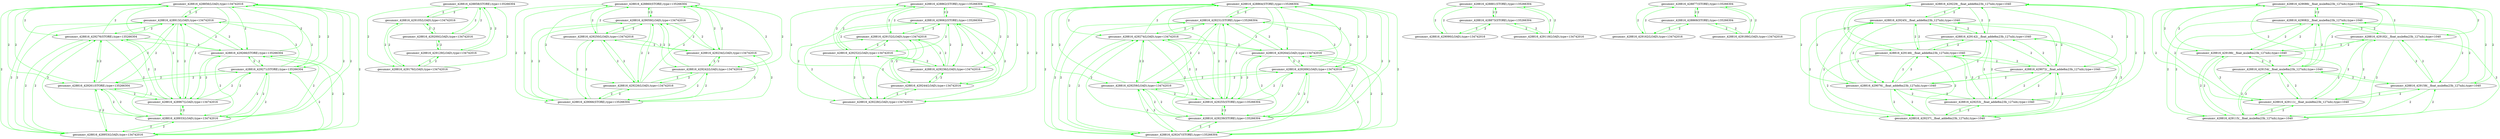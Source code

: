 digraph G {
14[label="gesummv_428816_428856(LOAD),type=134742016"];
16[label="gesummv_428816_428858(STORE),type=135266304"];
18[label="gesummv_428816_428860(STORE),type=135266304"];
20[label="gesummv_428816_428862(STORE),type=135266304"];
22[label="gesummv_428816_428864(STORE),type=135266304"];
50[label="gesummv_428816_428913(LOAD),type=134742016"];
52[label="gesummv_428816_428881(STORE),type=135266304"];
54[label="gesummv_428816_428933(LOAD),type=134742016"];
56[label="gesummv_428816_428877(STORE),type=135266304"];
60[label="gesummv_428816_428953(LOAD),type=134742016"];
62[label="gesummv_428816_428873(STORE),type=135266304"];
64[label="gesummv_428816_428967(LOAD),type=134742016"];
66[label="gesummv_428816_428869(STORE),type=135266304"];
81[label="gesummv_428816_429059(LOAD),type=134742016"];
93[label="gesummv_428816_429066(STORE),type=135266304"];
94[label="gesummv_428816_429062(STORE),type=135266304"];
104[label="gesummv_428816_429226(LOAD),type=134742016"];
106[label="gesummv_428816_429228(LOAD),type=134742016"];
109[label="gesummv_428816_429229(__float_adde8m23b_127nih),type=1040"];
112[label="gesummv_428816_429231(STORE),type=135266304"];
116[label="gesummv_428816_429234(LOAD),type=134742016"];
118[label="gesummv_428816_429236(LOAD),type=134742016"];
121[label="gesummv_428816_429237(__float_adde8m23b_127nih),type=1040"];
124[label="gesummv_428816_429239(STORE),type=135266304"];
128[label="gesummv_428816_429242(LOAD),type=134742016"];
130[label="gesummv_428816_429244(LOAD),type=134742016"];
133[label="gesummv_428816_429245(__float_adde8m23b_127nih),type=1040"];
136[label="gesummv_428816_429247(STORE),type=135266304"];
140[label="gesummv_428816_429250(LOAD),type=134742016"];
142[label="gesummv_428816_429252(LOAD),type=134742016"];
145[label="gesummv_428816_429253(__float_adde8m23b_127nih),type=1040"];
148[label="gesummv_428816_429255(STORE),type=135266304"];
154[label="gesummv_428816_429259(LOAD),type=134742016"];
156[label="gesummv_428816_429261(STORE),type=135266304"];
160[label="gesummv_428816_429264(LOAD),type=134742016"];
162[label="gesummv_428816_429266(STORE),type=135266304"];
166[label="gesummv_428816_429269(LOAD),type=134742016"];
168[label="gesummv_428816_429271(STORE),type=135266304"];
172[label="gesummv_428816_429274(LOAD),type=134742016"];
174[label="gesummv_428816_429276(STORE),type=135266304"];
188[label="gesummv_428816_429090(LOAD),type=134742016"];
190[label="gesummv_428816_429086(__float_mule8m23b_127nih),type=1040"];
193[label="gesummv_428816_429105(LOAD),type=134742016"];
196[label="gesummv_428816_429082(__float_mule8m23b_127nih),type=1040"];
200[label="gesummv_428816_429076(__float_adde8m23b_127nih),type=1040"];
205[label="gesummv_428816_429118(LOAD),type=134742016"];
207[label="gesummv_428816_429115(__float_mule8m23b_127nih),type=1040"];
210[label="gesummv_428816_429129(LOAD),type=134742016"];
213[label="gesummv_428816_429111(__float_mule8m23b_127nih),type=1040"];
217[label="gesummv_428816_429072(__float_adde8m23b_127nih),type=1040"];
226[label="gesummv_428816_429152(LOAD),type=134742016"];
233[label="gesummv_428816_429162(LOAD),type=134742016"];
235[label="gesummv_428816_429158(__float_mule8m23b_127nih),type=1040"];
238[label="gesummv_428816_429176(LOAD),type=134742016"];
241[label="gesummv_428816_429154(__float_mule8m23b_127nih),type=1040"];
245[label="gesummv_428816_429146(__float_adde8m23b_127nih),type=1040"];
250[label="gesummv_428816_429189(LOAD),type=134742016"];
252[label="gesummv_428816_429186(__float_mule8m23b_127nih),type=1040"];
255[label="gesummv_428816_429200(LOAD),type=134742016"];
258[label="gesummv_428816_429182(__float_mule8m23b_127nih),type=1040"];
262[label="gesummv_428816_429142(__float_adde8m23b_127nih),type=1040"];
62->52 [label="2",color=green];
52->62 [label="2",color=green];
62->188 [label="2",color=green];
188->62 [label="2",color=green];
62->205 [label="2",color=green];
205->62 [label="2",color=green];
52->188 [label="2",color=green];
188->52 [label="2",color=green];
52->205 [label="2",color=green];
205->52 [label="2",color=green];
66->56 [label="2",color=green];
56->66 [label="2",color=green];
66->233 [label="2",color=green];
233->66 [label="2",color=green];
66->250 [label="2",color=green];
250->66 [label="2",color=green];
56->233 [label="2",color=green];
233->56 [label="2",color=green];
56->250 [label="2",color=green];
250->56 [label="2",color=green];
16->193 [label="2",color=green];
193->16 [label="2",color=green];
16->210 [label="2",color=green];
210->16 [label="2",color=green];
16->238 [label="2",color=green];
238->16 [label="2",color=green];
16->255 [label="2",color=green];
255->16 [label="2",color=green];
193->238 [label="2",color=green];
238->193 [label="2",color=green];
193->255 [label="2",color=green];
255->193 [label="2",color=green];
210->238 [label="2",color=green];
238->210 [label="2",color=green];
210->255 [label="2",color=green];
255->210 [label="2",color=green];
18->81 [label="2",color=green];
81->18 [label="2",color=green];
18->93 [label="2",color=green];
93->18 [label="2",color=green];
18->104 [label="2",color=green];
104->18 [label="2",color=green];
18->116 [label="2",color=green];
116->18 [label="2",color=green];
18->128 [label="2",color=green];
128->18 [label="2",color=green];
18->140 [label="2",color=green];
140->18 [label="2",color=green];
81->93 [label="2",color=green];
93->81 [label="2",color=green];
81->104 [label="2",color=green];
104->81 [label="2",color=green];
81->116 [label="2",color=green];
116->81 [label="2",color=green];
81->128 [label="2",color=green];
128->81 [label="2",color=green];
81->140 [label="2",color=green];
140->81 [label="2",color=green];
93->104 [label="2",color=green];
104->93 [label="2",color=green];
93->116 [label="2",color=green];
116->93 [label="2",color=green];
93->128 [label="2",color=green];
128->93 [label="2",color=green];
93->140 [label="2",color=green];
140->93 [label="2",color=green];
104->128 [label="2",color=green];
128->104 [label="2",color=green];
104->140 [label="2",color=green];
140->104 [label="2",color=green];
116->128 [label="2",color=green];
128->116 [label="2",color=green];
116->140 [label="2",color=green];
140->116 [label="2",color=green];
20->94 [label="2",color=green];
94->20 [label="2",color=green];
20->226 [label="2",color=green];
226->20 [label="2",color=green];
20->106 [label="2",color=green];
106->20 [label="2",color=green];
20->118 [label="2",color=green];
118->20 [label="2",color=green];
20->130 [label="2",color=green];
130->20 [label="2",color=green];
20->142 [label="2",color=green];
142->20 [label="2",color=green];
94->226 [label="2",color=green];
226->94 [label="2",color=green];
94->106 [label="2",color=green];
106->94 [label="2",color=green];
94->118 [label="2",color=green];
118->94 [label="2",color=green];
94->130 [label="2",color=green];
130->94 [label="2",color=green];
94->142 [label="2",color=green];
142->94 [label="2",color=green];
226->106 [label="2",color=green];
106->226 [label="2",color=green];
226->118 [label="2",color=green];
118->226 [label="2",color=green];
226->130 [label="2",color=green];
130->226 [label="2",color=green];
226->142 [label="2",color=green];
142->226 [label="2",color=green];
106->130 [label="2",color=green];
130->106 [label="2",color=green];
106->142 [label="2",color=green];
142->106 [label="2",color=green];
118->130 [label="2",color=green];
130->118 [label="2",color=green];
118->142 [label="2",color=green];
142->118 [label="2",color=green];
22->112 [label="2",color=green];
112->22 [label="2",color=green];
22->124 [label="2",color=green];
124->22 [label="2",color=green];
22->136 [label="2",color=green];
136->22 [label="2",color=green];
22->148 [label="2",color=green];
148->22 [label="2",color=green];
22->154 [label="2",color=green];
154->22 [label="2",color=green];
22->160 [label="2",color=green];
160->22 [label="2",color=green];
22->166 [label="2",color=green];
166->22 [label="2",color=green];
22->172 [label="2",color=green];
172->22 [label="2",color=green];
112->136 [label="2",color=green];
136->112 [label="2",color=green];
112->148 [label="2",color=green];
148->112 [label="2",color=green];
112->154 [label="2",color=green];
154->112 [label="2",color=green];
112->160 [label="2",color=green];
160->112 [label="2",color=green];
112->166 [label="2",color=green];
166->112 [label="2",color=green];
112->172 [label="2",color=green];
172->112 [label="2",color=green];
124->136 [label="2",color=green];
136->124 [label="2",color=green];
124->148 [label="2",color=green];
148->124 [label="2",color=green];
124->154 [label="2",color=green];
154->124 [label="2",color=green];
124->160 [label="2",color=green];
160->124 [label="2",color=green];
124->166 [label="2",color=green];
166->124 [label="2",color=green];
124->172 [label="2",color=green];
172->124 [label="2",color=green];
136->154 [label="2",color=green];
154->136 [label="2",color=green];
136->160 [label="2",color=green];
160->136 [label="2",color=green];
136->166 [label="2",color=green];
166->136 [label="2",color=green];
136->172 [label="2",color=green];
172->136 [label="2",color=green];
148->154 [label="2",color=green];
154->148 [label="2",color=green];
148->160 [label="2",color=green];
160->148 [label="2",color=green];
148->166 [label="2",color=green];
166->148 [label="2",color=green];
148->172 [label="2",color=green];
172->148 [label="2",color=green];
154->166 [label="2",color=green];
166->154 [label="2",color=green];
154->172 [label="2",color=green];
172->154 [label="2",color=green];
160->166 [label="2",color=green];
166->160 [label="2",color=green];
160->172 [label="2",color=green];
172->160 [label="2",color=green];
14->50 [label="2",color=green];
50->14 [label="2",color=green];
14->54 [label="2",color=green];
54->14 [label="2",color=green];
14->60 [label="2",color=green];
60->14 [label="2",color=green];
14->64 [label="2",color=green];
64->14 [label="2",color=green];
14->156 [label="2",color=green];
156->14 [label="2",color=green];
14->162 [label="2",color=green];
162->14 [label="2",color=green];
14->168 [label="2",color=green];
168->14 [label="2",color=green];
14->174 [label="2",color=green];
174->14 [label="2",color=green];
50->60 [label="2",color=green];
60->50 [label="2",color=green];
50->64 [label="2",color=green];
64->50 [label="2",color=green];
50->156 [label="2",color=green];
156->50 [label="2",color=green];
50->162 [label="2",color=green];
162->50 [label="2",color=green];
50->168 [label="2",color=green];
168->50 [label="2",color=green];
50->174 [label="2",color=green];
174->50 [label="2",color=green];
54->60 [label="2",color=green];
60->54 [label="2",color=green];
54->64 [label="2",color=green];
64->54 [label="2",color=green];
54->156 [label="2",color=green];
156->54 [label="2",color=green];
54->162 [label="2",color=green];
162->54 [label="2",color=green];
54->168 [label="2",color=green];
168->54 [label="2",color=green];
54->174 [label="2",color=green];
174->54 [label="2",color=green];
60->156 [label="2",color=green];
156->60 [label="2",color=green];
60->162 [label="2",color=green];
162->60 [label="2",color=green];
60->168 [label="2",color=green];
168->60 [label="2",color=green];
60->174 [label="2",color=green];
174->60 [label="2",color=green];
64->156 [label="2",color=green];
156->64 [label="2",color=green];
64->162 [label="2",color=green];
162->64 [label="2",color=green];
64->168 [label="2",color=green];
168->64 [label="2",color=green];
64->174 [label="2",color=green];
174->64 [label="2",color=green];
156->168 [label="2",color=green];
168->156 [label="2",color=green];
156->174 [label="2",color=green];
174->156 [label="2",color=green];
162->168 [label="2",color=green];
168->162 [label="2",color=green];
162->174 [label="2",color=green];
174->162 [label="2",color=green];
217->200 [label="2",color=green];
200->217 [label="2",color=green];
217->262 [label="2",color=green];
262->217 [label="2",color=green];
217->245 [label="2",color=green];
245->217 [label="2",color=green];
217->109 [label="2",color=green];
109->217 [label="2",color=green];
217->121 [label="2",color=green];
121->217 [label="2",color=green];
217->133 [label="2",color=green];
133->217 [label="2",color=green];
217->145 [label="2",color=green];
145->217 [label="2",color=green];
200->262 [label="2",color=green];
262->200 [label="2",color=green];
200->245 [label="2",color=green];
245->200 [label="2",color=green];
200->109 [label="2",color=green];
109->200 [label="2",color=green];
200->121 [label="2",color=green];
121->200 [label="2",color=green];
200->133 [label="2",color=green];
133->200 [label="2",color=green];
200->145 [label="2",color=green];
145->200 [label="2",color=green];
262->245 [label="2",color=green];
245->262 [label="2",color=green];
262->109 [label="2",color=green];
109->262 [label="2",color=green];
262->121 [label="2",color=green];
121->262 [label="2",color=green];
262->133 [label="2",color=green];
133->262 [label="2",color=green];
262->145 [label="2",color=green];
145->262 [label="2",color=green];
245->109 [label="2",color=green];
109->245 [label="2",color=green];
245->121 [label="2",color=green];
121->245 [label="2",color=green];
245->133 [label="2",color=green];
133->245 [label="2",color=green];
245->145 [label="2",color=green];
145->245 [label="2",color=green];
109->133 [label="2",color=green];
133->109 [label="2",color=green];
109->145 [label="2",color=green];
145->109 [label="2",color=green];
121->133 [label="2",color=green];
133->121 [label="2",color=green];
121->145 [label="2",color=green];
145->121 [label="2",color=green];
196->190 [label="2",color=green];
190->196 [label="2",color=green];
196->207 [label="2",color=green];
207->196 [label="2",color=green];
196->241 [label="2",color=green];
241->196 [label="2",color=green];
196->235 [label="2",color=green];
235->196 [label="2",color=green];
196->258 [label="2",color=green];
258->196 [label="2",color=green];
196->252 [label="2",color=green];
252->196 [label="2",color=green];
190->213 [label="2",color=green];
213->190 [label="2",color=green];
190->241 [label="2",color=green];
241->190 [label="2",color=green];
190->235 [label="2",color=green];
235->190 [label="2",color=green];
190->258 [label="2",color=green];
258->190 [label="2",color=green];
190->252 [label="2",color=green];
252->190 [label="2",color=green];
213->207 [label="2",color=green];
207->213 [label="2",color=green];
213->241 [label="2",color=green];
241->213 [label="2",color=green];
213->235 [label="2",color=green];
235->213 [label="2",color=green];
213->258 [label="2",color=green];
258->213 [label="2",color=green];
213->252 [label="2",color=green];
252->213 [label="2",color=green];
207->241 [label="2",color=green];
241->207 [label="2",color=green];
207->235 [label="2",color=green];
235->207 [label="2",color=green];
207->258 [label="2",color=green];
258->207 [label="2",color=green];
207->252 [label="2",color=green];
252->207 [label="2",color=green];
241->235 [label="2",color=green];
235->241 [label="2",color=green];
241->252 [label="2",color=green];
252->241 [label="2",color=green];
235->258 [label="2",color=green];
258->235 [label="2",color=green];
258->252 [label="2",color=green];
252->258 [label="2",color=green];
}
